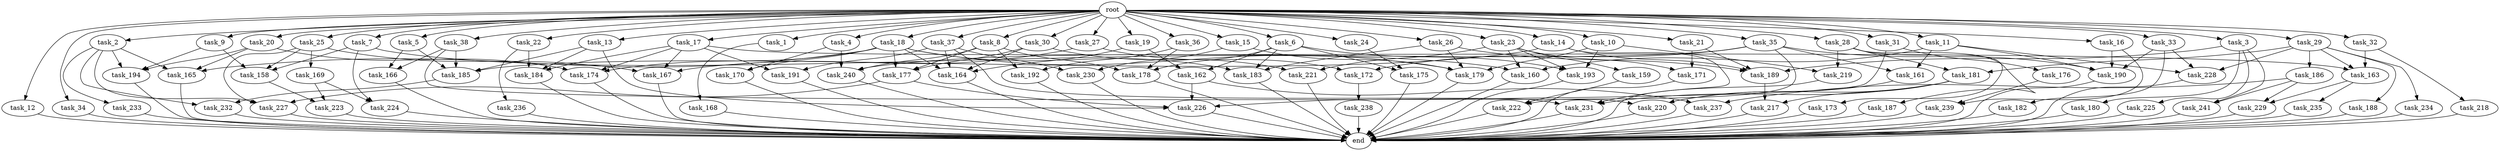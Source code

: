 digraph G {
  root [size="0.000000"];
  task_1 [size="10.240000"];
  task_2 [size="10.240000"];
  task_3 [size="10.240000"];
  task_4 [size="10.240000"];
  task_5 [size="10.240000"];
  task_6 [size="10.240000"];
  task_7 [size="10.240000"];
  task_8 [size="10.240000"];
  task_9 [size="10.240000"];
  task_10 [size="10.240000"];
  task_11 [size="10.240000"];
  task_12 [size="10.240000"];
  task_13 [size="10.240000"];
  task_14 [size="10.240000"];
  task_15 [size="10.240000"];
  task_16 [size="10.240000"];
  task_17 [size="10.240000"];
  task_18 [size="10.240000"];
  task_19 [size="10.240000"];
  task_20 [size="10.240000"];
  task_21 [size="10.240000"];
  task_22 [size="10.240000"];
  task_23 [size="10.240000"];
  task_24 [size="10.240000"];
  task_25 [size="10.240000"];
  task_26 [size="10.240000"];
  task_27 [size="10.240000"];
  task_28 [size="10.240000"];
  task_29 [size="10.240000"];
  task_30 [size="10.240000"];
  task_31 [size="10.240000"];
  task_32 [size="10.240000"];
  task_33 [size="10.240000"];
  task_34 [size="10.240000"];
  task_35 [size="10.240000"];
  task_36 [size="10.240000"];
  task_37 [size="10.240000"];
  task_38 [size="10.240000"];
  task_158 [size="14946486190.080000"];
  task_159 [size="3092376453.120000"];
  task_160 [size="10393820856.320000"];
  task_161 [size="8589934592.000000"];
  task_162 [size="8933531975.680000"];
  task_163 [size="8675833937.920000"];
  task_164 [size="10909216931.840000"];
  task_165 [size="10737418240.000000"];
  task_166 [size="687194767.360000"];
  task_167 [size="7988639170.560000"];
  task_168 [size="4209067950.080000"];
  task_169 [size="2147483648.000000"];
  task_170 [size="3521873182.720000"];
  task_171 [size="11682311045.120001"];
  task_172 [size="10995116277.760000"];
  task_173 [size="6957847019.520000"];
  task_174 [size="7988639170.560000"];
  task_175 [size="9964324126.719999"];
  task_176 [size="343597383.680000"];
  task_177 [size="8504035246.080000"];
  task_178 [size="11510512353.280001"];
  task_179 [size="16063177687.040001"];
  task_180 [size="343597383.680000"];
  task_181 [size="8332236554.240000"];
  task_182 [size="343597383.680000"];
  task_183 [size="14946486190.080000"];
  task_184 [size="4638564679.680000"];
  task_185 [size="4209067950.080000"];
  task_186 [size="1374389534.720000"];
  task_187 [size="6957847019.520000"];
  task_188 [size="1374389534.720000"];
  task_189 [size="14516989460.480000"];
  task_190 [size="13142599925.760000"];
  task_191 [size="4552665333.760000"];
  task_192 [size="2920577761.280000"];
  task_193 [size="15891378995.200001"];
  task_194 [size="17179869184.000000"];
  task_217 [size="15547781611.520000"];
  task_218 [size="6957847019.520000"];
  task_219 [size="11166914969.600000"];
  task_220 [size="14259291422.720001"];
  task_221 [size="7301444403.200000"];
  task_222 [size="6270652252.160000"];
  task_223 [size="6270652252.160000"];
  task_224 [size="4982162063.360000"];
  task_225 [size="343597383.680000"];
  task_226 [size="8761733283.840000"];
  task_227 [size="10737418240.000000"];
  task_228 [size="4810363371.520000"];
  task_229 [size="3435973836.800000"];
  task_230 [size="9706626088.960001"];
  task_231 [size="12541304504.320000"];
  task_232 [size="8589934592.000000"];
  task_233 [size="3092376453.120000"];
  task_234 [size="1374389534.720000"];
  task_235 [size="3092376453.120000"];
  task_236 [size="2147483648.000000"];
  task_237 [size="1116691496.960000"];
  task_238 [size="3092376453.120000"];
  task_239 [size="7301444403.200000"];
  task_240 [size="9019431321.600000"];
  task_241 [size="687194767.360000"];
  end [size="0.000000"];

  root -> task_1 [size="1.000000"];
  root -> task_2 [size="1.000000"];
  root -> task_3 [size="1.000000"];
  root -> task_4 [size="1.000000"];
  root -> task_5 [size="1.000000"];
  root -> task_6 [size="1.000000"];
  root -> task_7 [size="1.000000"];
  root -> task_8 [size="1.000000"];
  root -> task_9 [size="1.000000"];
  root -> task_10 [size="1.000000"];
  root -> task_11 [size="1.000000"];
  root -> task_12 [size="1.000000"];
  root -> task_13 [size="1.000000"];
  root -> task_14 [size="1.000000"];
  root -> task_15 [size="1.000000"];
  root -> task_16 [size="1.000000"];
  root -> task_17 [size="1.000000"];
  root -> task_18 [size="1.000000"];
  root -> task_19 [size="1.000000"];
  root -> task_20 [size="1.000000"];
  root -> task_21 [size="1.000000"];
  root -> task_22 [size="1.000000"];
  root -> task_23 [size="1.000000"];
  root -> task_24 [size="1.000000"];
  root -> task_25 [size="1.000000"];
  root -> task_26 [size="1.000000"];
  root -> task_27 [size="1.000000"];
  root -> task_28 [size="1.000000"];
  root -> task_29 [size="1.000000"];
  root -> task_30 [size="1.000000"];
  root -> task_31 [size="1.000000"];
  root -> task_32 [size="1.000000"];
  root -> task_33 [size="1.000000"];
  root -> task_34 [size="1.000000"];
  root -> task_35 [size="1.000000"];
  root -> task_36 [size="1.000000"];
  root -> task_37 [size="1.000000"];
  root -> task_38 [size="1.000000"];
  task_1 -> task_168 [size="411041792.000000"];
  task_2 -> task_165 [size="301989888.000000"];
  task_2 -> task_194 [size="301989888.000000"];
  task_2 -> task_227 [size="301989888.000000"];
  task_2 -> task_232 [size="301989888.000000"];
  task_2 -> task_233 [size="301989888.000000"];
  task_3 -> task_180 [size="33554432.000000"];
  task_3 -> task_189 [size="33554432.000000"];
  task_3 -> task_225 [size="33554432.000000"];
  task_3 -> task_241 [size="33554432.000000"];
  task_4 -> task_170 [size="134217728.000000"];
  task_4 -> task_240 [size="134217728.000000"];
  task_5 -> task_166 [size="33554432.000000"];
  task_5 -> task_185 [size="33554432.000000"];
  task_6 -> task_162 [size="838860800.000000"];
  task_6 -> task_175 [size="838860800.000000"];
  task_6 -> task_178 [size="838860800.000000"];
  task_6 -> task_183 [size="838860800.000000"];
  task_6 -> task_193 [size="838860800.000000"];
  task_7 -> task_158 [size="411041792.000000"];
  task_7 -> task_160 [size="411041792.000000"];
  task_7 -> task_224 [size="411041792.000000"];
  task_8 -> task_177 [size="209715200.000000"];
  task_8 -> task_178 [size="209715200.000000"];
  task_8 -> task_192 [size="209715200.000000"];
  task_8 -> task_240 [size="209715200.000000"];
  task_9 -> task_158 [size="838860800.000000"];
  task_9 -> task_194 [size="838860800.000000"];
  task_10 -> task_179 [size="411041792.000000"];
  task_10 -> task_193 [size="411041792.000000"];
  task_10 -> task_219 [size="411041792.000000"];
  task_11 -> task_160 [size="301989888.000000"];
  task_11 -> task_161 [size="301989888.000000"];
  task_11 -> task_190 [size="301989888.000000"];
  task_11 -> task_228 [size="301989888.000000"];
  task_12 -> end [size="1.000000"];
  task_13 -> task_184 [size="209715200.000000"];
  task_13 -> task_185 [size="209715200.000000"];
  task_13 -> task_226 [size="209715200.000000"];
  task_14 -> task_185 [size="134217728.000000"];
  task_14 -> task_189 [size="134217728.000000"];
  task_14 -> task_231 [size="134217728.000000"];
  task_15 -> task_179 [size="536870912.000000"];
  task_15 -> task_230 [size="536870912.000000"];
  task_16 -> task_190 [size="411041792.000000"];
  task_16 -> task_239 [size="411041792.000000"];
  task_17 -> task_163 [size="33554432.000000"];
  task_17 -> task_167 [size="33554432.000000"];
  task_17 -> task_174 [size="33554432.000000"];
  task_17 -> task_184 [size="33554432.000000"];
  task_17 -> task_191 [size="33554432.000000"];
  task_18 -> task_164 [size="209715200.000000"];
  task_18 -> task_165 [size="209715200.000000"];
  task_18 -> task_170 [size="209715200.000000"];
  task_18 -> task_174 [size="209715200.000000"];
  task_18 -> task_177 [size="209715200.000000"];
  task_18 -> task_179 [size="209715200.000000"];
  task_18 -> task_183 [size="209715200.000000"];
  task_19 -> task_162 [size="33554432.000000"];
  task_19 -> task_164 [size="33554432.000000"];
  task_20 -> task_165 [size="536870912.000000"];
  task_20 -> task_174 [size="536870912.000000"];
  task_20 -> task_194 [size="536870912.000000"];
  task_21 -> task_171 [size="838860800.000000"];
  task_21 -> task_189 [size="838860800.000000"];
  task_22 -> task_184 [size="209715200.000000"];
  task_22 -> task_236 [size="209715200.000000"];
  task_23 -> task_159 [size="301989888.000000"];
  task_23 -> task_160 [size="301989888.000000"];
  task_23 -> task_171 [size="301989888.000000"];
  task_23 -> task_193 [size="301989888.000000"];
  task_23 -> task_221 [size="301989888.000000"];
  task_24 -> task_175 [size="134217728.000000"];
  task_25 -> task_158 [size="209715200.000000"];
  task_25 -> task_167 [size="209715200.000000"];
  task_25 -> task_169 [size="209715200.000000"];
  task_25 -> task_227 [size="209715200.000000"];
  task_26 -> task_179 [size="411041792.000000"];
  task_26 -> task_183 [size="411041792.000000"];
  task_26 -> task_189 [size="411041792.000000"];
  task_27 -> task_167 [size="536870912.000000"];
  task_27 -> task_172 [size="536870912.000000"];
  task_28 -> task_173 [size="679477248.000000"];
  task_28 -> task_181 [size="679477248.000000"];
  task_28 -> task_187 [size="679477248.000000"];
  task_28 -> task_219 [size="679477248.000000"];
  task_29 -> task_163 [size="134217728.000000"];
  task_29 -> task_181 [size="134217728.000000"];
  task_29 -> task_186 [size="134217728.000000"];
  task_29 -> task_188 [size="134217728.000000"];
  task_29 -> task_228 [size="134217728.000000"];
  task_29 -> task_234 [size="134217728.000000"];
  task_30 -> task_164 [size="411041792.000000"];
  task_30 -> task_177 [size="411041792.000000"];
  task_30 -> task_221 [size="411041792.000000"];
  task_31 -> task_176 [size="33554432.000000"];
  task_31 -> task_226 [size="33554432.000000"];
  task_32 -> task_163 [size="679477248.000000"];
  task_32 -> task_218 [size="679477248.000000"];
  task_33 -> task_182 [size="33554432.000000"];
  task_33 -> task_190 [size="33554432.000000"];
  task_33 -> task_228 [size="33554432.000000"];
  task_34 -> end [size="1.000000"];
  task_35 -> task_161 [size="536870912.000000"];
  task_35 -> task_172 [size="536870912.000000"];
  task_35 -> task_190 [size="536870912.000000"];
  task_35 -> task_222 [size="536870912.000000"];
  task_35 -> task_240 [size="536870912.000000"];
  task_36 -> task_178 [size="75497472.000000"];
  task_36 -> task_192 [size="75497472.000000"];
  task_37 -> task_164 [size="411041792.000000"];
  task_37 -> task_191 [size="411041792.000000"];
  task_37 -> task_230 [size="411041792.000000"];
  task_37 -> task_231 [size="411041792.000000"];
  task_38 -> task_166 [size="33554432.000000"];
  task_38 -> task_185 [size="33554432.000000"];
  task_38 -> task_220 [size="33554432.000000"];
  task_158 -> task_223 [size="536870912.000000"];
  task_159 -> task_222 [size="75497472.000000"];
  task_160 -> end [size="1.000000"];
  task_161 -> task_220 [size="679477248.000000"];
  task_162 -> task_226 [size="75497472.000000"];
  task_162 -> task_237 [size="75497472.000000"];
  task_163 -> task_229 [size="301989888.000000"];
  task_163 -> task_235 [size="301989888.000000"];
  task_164 -> end [size="1.000000"];
  task_165 -> end [size="1.000000"];
  task_166 -> end [size="1.000000"];
  task_167 -> end [size="1.000000"];
  task_168 -> end [size="1.000000"];
  task_169 -> task_223 [size="75497472.000000"];
  task_169 -> task_224 [size="75497472.000000"];
  task_170 -> end [size="1.000000"];
  task_171 -> end [size="1.000000"];
  task_172 -> task_238 [size="301989888.000000"];
  task_173 -> end [size="1.000000"];
  task_174 -> end [size="1.000000"];
  task_175 -> end [size="1.000000"];
  task_176 -> task_239 [size="301989888.000000"];
  task_177 -> task_226 [size="536870912.000000"];
  task_177 -> task_227 [size="536870912.000000"];
  task_178 -> end [size="1.000000"];
  task_179 -> end [size="1.000000"];
  task_180 -> end [size="1.000000"];
  task_181 -> task_217 [size="679477248.000000"];
  task_181 -> task_220 [size="679477248.000000"];
  task_181 -> task_231 [size="679477248.000000"];
  task_182 -> end [size="1.000000"];
  task_183 -> end [size="1.000000"];
  task_184 -> end [size="1.000000"];
  task_185 -> task_232 [size="536870912.000000"];
  task_186 -> task_229 [size="33554432.000000"];
  task_186 -> task_237 [size="33554432.000000"];
  task_186 -> task_241 [size="33554432.000000"];
  task_187 -> end [size="1.000000"];
  task_188 -> end [size="1.000000"];
  task_189 -> task_217 [size="838860800.000000"];
  task_190 -> end [size="1.000000"];
  task_191 -> end [size="1.000000"];
  task_192 -> end [size="1.000000"];
  task_193 -> end [size="1.000000"];
  task_194 -> end [size="1.000000"];
  task_217 -> end [size="1.000000"];
  task_218 -> end [size="1.000000"];
  task_219 -> end [size="1.000000"];
  task_220 -> end [size="1.000000"];
  task_221 -> end [size="1.000000"];
  task_222 -> end [size="1.000000"];
  task_223 -> end [size="1.000000"];
  task_224 -> end [size="1.000000"];
  task_225 -> end [size="1.000000"];
  task_226 -> end [size="1.000000"];
  task_227 -> end [size="1.000000"];
  task_228 -> end [size="1.000000"];
  task_229 -> end [size="1.000000"];
  task_230 -> end [size="1.000000"];
  task_231 -> end [size="1.000000"];
  task_232 -> end [size="1.000000"];
  task_233 -> end [size="1.000000"];
  task_234 -> end [size="1.000000"];
  task_235 -> end [size="1.000000"];
  task_236 -> end [size="1.000000"];
  task_237 -> end [size="1.000000"];
  task_238 -> end [size="1.000000"];
  task_239 -> end [size="1.000000"];
  task_240 -> end [size="1.000000"];
  task_241 -> end [size="1.000000"];
}
